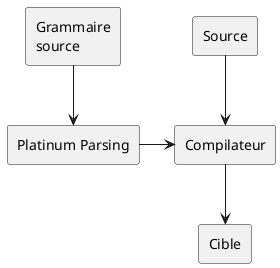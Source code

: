 @startuml

rectangle "Grammaire\nsource" as grammar 
rectangle "Platinum Parsing" as pp
rectangle "Compilateur" as compiler
rectangle "Source" as src
rectangle "Cible" as dst

grammar --> pp
pp -> compiler
src --> compiler
compiler --> dst

@enduml
